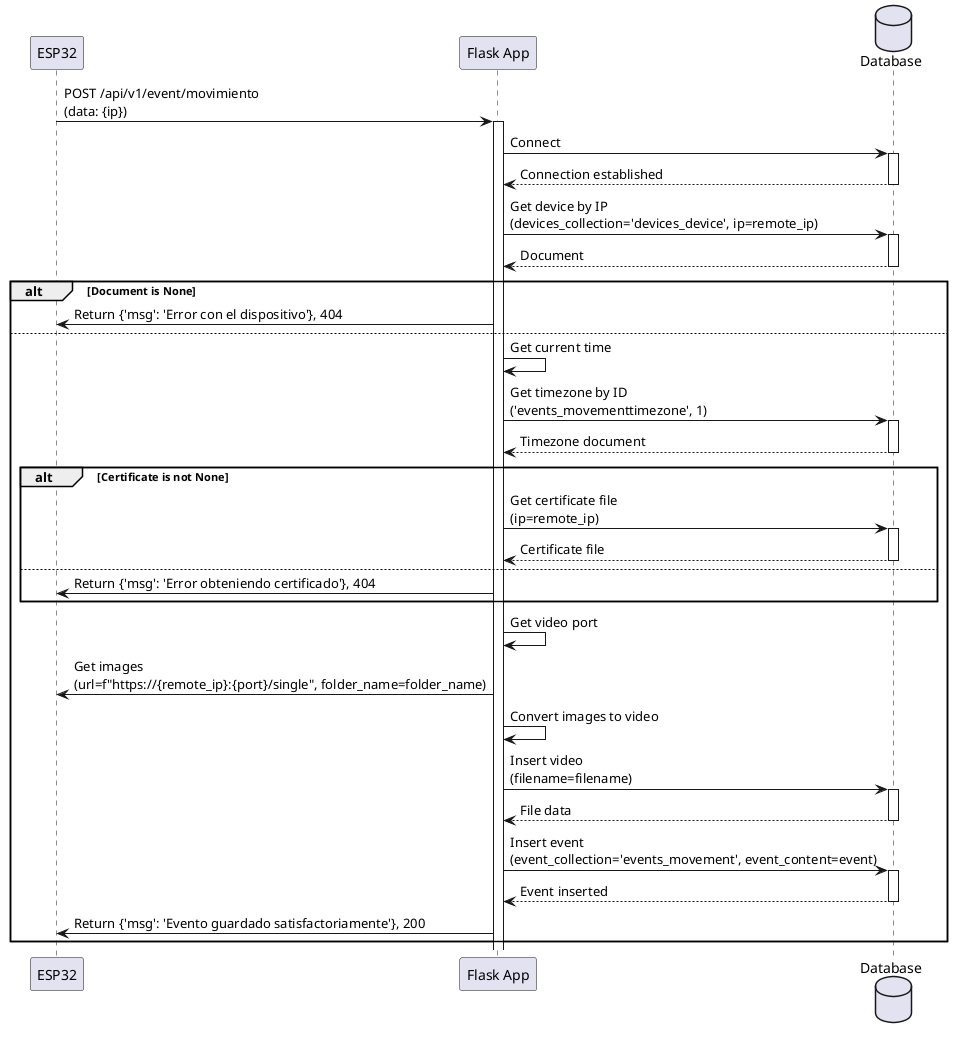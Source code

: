 @startuml
participant Client as "ESP32"
participant App as "Flask App"
database DB as "Database"
Client -> App: POST /api/v1/event/movimiento\n(data: {ip})
activate App
App -> DB: Connect
activate DB
DB --> App: Connection established
deactivate DB
App -> DB: Get device by IP\n(devices_collection='devices_device', ip=remote_ip)
activate DB
DB --> App: Document
deactivate DB
alt Document is None
    App -> Client: Return {'msg': 'Error con el dispositivo'}, 404
else
    App -> App: Get current time
    App -> DB: Get timezone by ID\n('events_movementtimezone', 1)
    activate DB
    DB --> App: Timezone document
    deactivate DB
    alt Certificate is not None
        App -> DB: Get certificate file\n(ip=remote_ip)
        activate DB
        DB --> App: Certificate file
        deactivate DB
    else
        App -> Client: Return {'msg': 'Error obteniendo certificado'}, 404
    end
    App -> App: Get video port
    App -> Client: Get images\n(url=f"https://{remote_ip}:{port}/single", folder_name=folder_name)
    App -> App: Convert images to video
    App -> DB: Insert video\n(filename=filename)
    activate DB
    DB --> App: File data
    deactivate DB
    App -> DB: Insert event\n(event_collection='events_movement', event_content=event)
    activate DB
    DB --> App: Event inserted
    deactivate DB
    App -> Client: Return {'msg': 'Evento guardado satisfactoriamente'}, 200
end
@enduml
